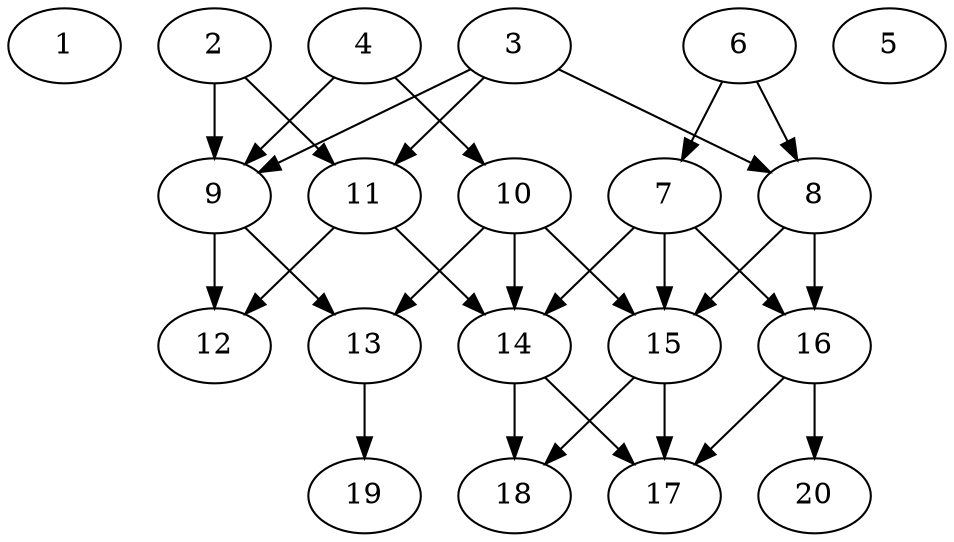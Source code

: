 // DAG automatically generated by daggen at Wed Jul 24 21:26:16 2019
// ./daggen --dot -n 20 --ccr 0.5 --fat 0.8 --regular 0.5 --density 0.5 --mindata 5242880 --maxdata 52428800 
digraph G {
  1 [size="27967488", alpha="0.14", expect_size="13983744"] 
  2 [size="92377088", alpha="0.19", expect_size="46188544"] 
  2 -> 9 [size ="46188544"]
  2 -> 11 [size ="46188544"]
  3 [size="76367872", alpha="0.06", expect_size="38183936"] 
  3 -> 8 [size ="38183936"]
  3 -> 9 [size ="38183936"]
  3 -> 11 [size ="38183936"]
  4 [size="55560192", alpha="0.03", expect_size="27780096"] 
  4 -> 9 [size ="27780096"]
  4 -> 10 [size ="27780096"]
  5 [size="39706624", alpha="0.15", expect_size="19853312"] 
  6 [size="85778432", alpha="0.09", expect_size="42889216"] 
  6 -> 7 [size ="42889216"]
  6 -> 8 [size ="42889216"]
  7 [size="20041728", alpha="0.09", expect_size="10020864"] 
  7 -> 14 [size ="10020864"]
  7 -> 15 [size ="10020864"]
  7 -> 16 [size ="10020864"]
  8 [size="19865600", alpha="0.03", expect_size="9932800"] 
  8 -> 15 [size ="9932800"]
  8 -> 16 [size ="9932800"]
  9 [size="80431104", alpha="0.05", expect_size="40215552"] 
  9 -> 12 [size ="40215552"]
  9 -> 13 [size ="40215552"]
  10 [size="99252224", alpha="0.05", expect_size="49626112"] 
  10 -> 13 [size ="49626112"]
  10 -> 14 [size ="49626112"]
  10 -> 15 [size ="49626112"]
  11 [size="31129600", alpha="0.05", expect_size="15564800"] 
  11 -> 12 [size ="15564800"]
  11 -> 14 [size ="15564800"]
  12 [size="95518720", alpha="0.06", expect_size="47759360"] 
  13 [size="93077504", alpha="0.05", expect_size="46538752"] 
  13 -> 19 [size ="46538752"]
  14 [size="28512256", alpha="0.10", expect_size="14256128"] 
  14 -> 17 [size ="14256128"]
  14 -> 18 [size ="14256128"]
  15 [size="41742336", alpha="0.08", expect_size="20871168"] 
  15 -> 17 [size ="20871168"]
  15 -> 18 [size ="20871168"]
  16 [size="19818496", alpha="0.01", expect_size="9909248"] 
  16 -> 17 [size ="9909248"]
  16 -> 20 [size ="9909248"]
  17 [size="64632832", alpha="0.04", expect_size="32316416"] 
  18 [size="10723328", alpha="0.10", expect_size="5361664"] 
  19 [size="26710016", alpha="0.04", expect_size="13355008"] 
  20 [size="51566592", alpha="0.18", expect_size="25783296"] 
}
